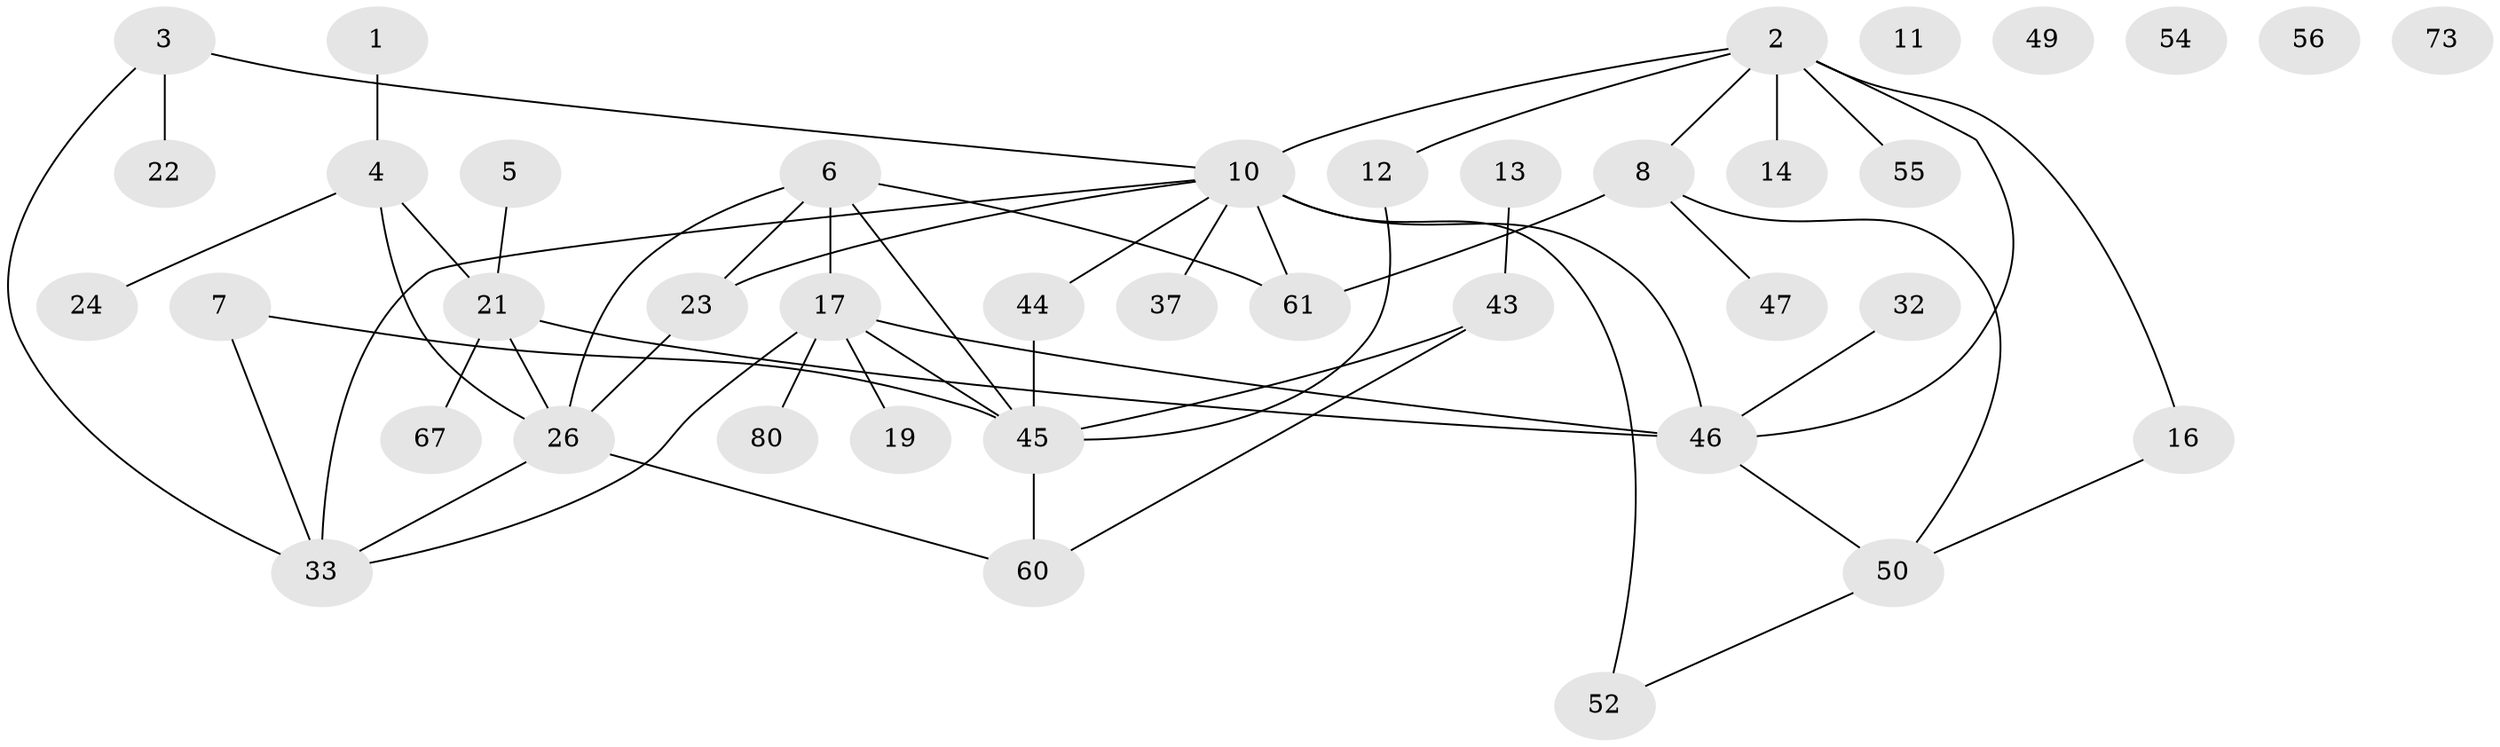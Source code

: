 // original degree distribution, {1: 0.24691358024691357, 2: 0.24691358024691357, 4: 0.14814814814814814, 3: 0.2222222222222222, 5: 0.04938271604938271, 0: 0.06172839506172839, 6: 0.024691358024691357}
// Generated by graph-tools (version 1.1) at 2025/13/03/09/25 04:13:10]
// undirected, 40 vertices, 53 edges
graph export_dot {
graph [start="1"]
  node [color=gray90,style=filled];
  1;
  2 [super="+9+27"];
  3 [super="+39"];
  4 [super="+51+15+36+35"];
  5 [super="+31"];
  6 [super="+20"];
  7 [super="+25"];
  8 [super="+68"];
  10 [super="+28+62+57"];
  11;
  12;
  13;
  14;
  16;
  17 [super="+29+18"];
  19 [super="+66"];
  21 [super="+59+42"];
  22;
  23;
  24;
  26 [super="+76+65"];
  32;
  33 [super="+69"];
  37;
  43 [super="+48"];
  44;
  45 [super="+72+63"];
  46 [super="+64"];
  47;
  49;
  50;
  52;
  54;
  55;
  56;
  60 [super="+77"];
  61;
  67;
  73;
  80;
  1 -- 4;
  2 -- 16;
  2 -- 55;
  2 -- 8;
  2 -- 46;
  2 -- 10;
  2 -- 12;
  2 -- 14;
  3 -- 33;
  3 -- 22;
  3 -- 10;
  4 -- 24;
  4 -- 26;
  4 -- 21;
  5 -- 21;
  6 -- 61;
  6 -- 17;
  6 -- 23;
  6 -- 45;
  6 -- 26;
  7 -- 45;
  7 -- 33;
  8 -- 61;
  8 -- 50;
  8 -- 47;
  10 -- 33;
  10 -- 37;
  10 -- 44;
  10 -- 46 [weight=2];
  10 -- 52 [weight=2];
  10 -- 23;
  10 -- 61;
  12 -- 45;
  13 -- 43;
  16 -- 50;
  17 -- 45;
  17 -- 33;
  17 -- 19;
  17 -- 80;
  17 -- 46;
  21 -- 46;
  21 -- 67;
  21 -- 26;
  23 -- 26;
  26 -- 60;
  26 -- 33;
  32 -- 46;
  43 -- 45;
  43 -- 60;
  44 -- 45;
  45 -- 60;
  46 -- 50;
  50 -- 52;
}

